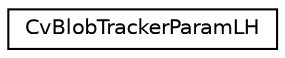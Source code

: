 digraph "Graphical Class Hierarchy"
{
 // LATEX_PDF_SIZE
  edge [fontname="Helvetica",fontsize="10",labelfontname="Helvetica",labelfontsize="10"];
  node [fontname="Helvetica",fontsize="10",shape=record];
  rankdir="LR";
  Node0 [label="CvBlobTrackerParamLH",height=0.2,width=0.4,color="black", fillcolor="white", style="filled",URL="$struct_cv_blob_tracker_param_l_h.html",tooltip=" "];
}
